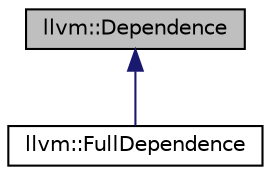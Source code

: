 digraph "llvm::Dependence"
{
 // LATEX_PDF_SIZE
  bgcolor="transparent";
  edge [fontname="Helvetica",fontsize="10",labelfontname="Helvetica",labelfontsize="10"];
  node [fontname="Helvetica",fontsize="10",shape=record];
  Node1 [label="llvm::Dependence",height=0.2,width=0.4,color="black", fillcolor="grey75", style="filled", fontcolor="black",tooltip="Dependence - This class represents a dependence between two memory memory references in a function."];
  Node1 -> Node2 [dir="back",color="midnightblue",fontsize="10",style="solid",fontname="Helvetica"];
  Node2 [label="llvm::FullDependence",height=0.2,width=0.4,color="black",URL="$classllvm_1_1FullDependence.html",tooltip="FullDependence - This class represents a dependence between two memory references in a function."];
}
